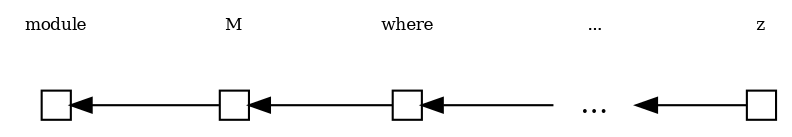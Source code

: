 

digraph states {
rankdir=LR;
ranksep=0.7;
node [height=.1, width = 0.2, height=0.2 ];

node[label="",shape=box,color=black];
D[label=" ... ", style=filled,color=white];

A -> B -> C -> D -> E [dir=back];

node[style=filled,color=white, fontsize=8];
nA [label="module"]
nB [label="M"]
nC [label="where"]
nD [label="..."]
nE [label="z"]

nA -> nB -> nC -> nD -> nE [dir=none,color=white]

}

